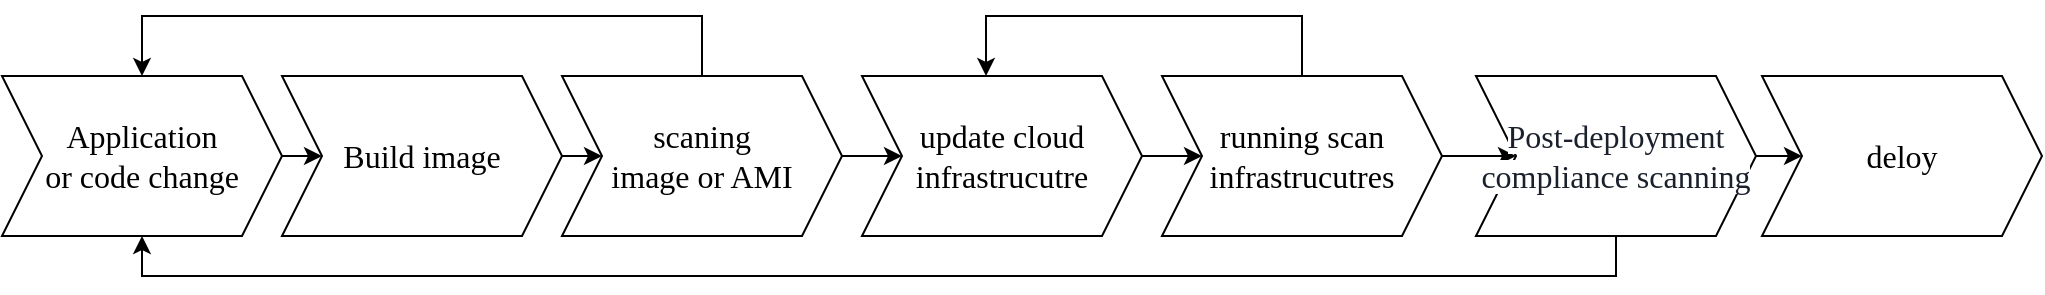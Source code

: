 <mxfile version="20.5.3" type="device"><diagram id="vgNcg3NjHC2Le8-HEsgv" name="Page-1"><mxGraphModel dx="1422" dy="762" grid="0" gridSize="10" guides="1" tooltips="1" connect="1" arrows="1" fold="1" page="1" pageScale="1" pageWidth="1654" pageHeight="1169" math="0" shadow="0"><root><mxCell id="0"/><mxCell id="1" parent="0"/><mxCell id="_r4fAib-EirpmsGa-A9b-11" style="edgeStyle=orthogonalEdgeStyle;rounded=0;orthogonalLoop=1;jettySize=auto;html=1;exitX=1;exitY=0.5;exitDx=0;exitDy=0;entryX=0;entryY=0.5;entryDx=0;entryDy=0;fontFamily=Times New Roman;fontSize=16;" edge="1" parent="1" source="_r4fAib-EirpmsGa-A9b-1" target="_r4fAib-EirpmsGa-A9b-2"><mxGeometry relative="1" as="geometry"/></mxCell><mxCell id="_r4fAib-EirpmsGa-A9b-1" value="Application &lt;br style=&quot;font-size: 16px;&quot;&gt;or code change" style="shape=step;perimeter=stepPerimeter;whiteSpace=wrap;html=1;fixedSize=1;fontFamily=Times New Roman;fontSize=16;" vertex="1" parent="1"><mxGeometry x="80" y="310" width="140" height="80" as="geometry"/></mxCell><mxCell id="_r4fAib-EirpmsGa-A9b-13" style="edgeStyle=orthogonalEdgeStyle;rounded=0;orthogonalLoop=1;jettySize=auto;html=1;exitX=1;exitY=0.5;exitDx=0;exitDy=0;entryX=0;entryY=0.5;entryDx=0;entryDy=0;fontFamily=Times New Roman;fontSize=16;" edge="1" parent="1" source="_r4fAib-EirpmsGa-A9b-2" target="_r4fAib-EirpmsGa-A9b-6"><mxGeometry relative="1" as="geometry"/></mxCell><mxCell id="_r4fAib-EirpmsGa-A9b-2" value="Build image" style="shape=step;perimeter=stepPerimeter;whiteSpace=wrap;html=1;fixedSize=1;fontFamily=Times New Roman;fontSize=16;" vertex="1" parent="1"><mxGeometry x="220" y="310" width="140" height="80" as="geometry"/></mxCell><mxCell id="_r4fAib-EirpmsGa-A9b-15" style="edgeStyle=orthogonalEdgeStyle;rounded=0;orthogonalLoop=1;jettySize=auto;html=1;exitX=1;exitY=0.5;exitDx=0;exitDy=0;entryX=0;entryY=0.5;entryDx=0;entryDy=0;fontFamily=Times New Roman;fontSize=16;" edge="1" parent="1" source="_r4fAib-EirpmsGa-A9b-3" target="_r4fAib-EirpmsGa-A9b-4"><mxGeometry relative="1" as="geometry"/></mxCell><mxCell id="_r4fAib-EirpmsGa-A9b-3" value="update cloud infrastrucutre" style="shape=step;perimeter=stepPerimeter;whiteSpace=wrap;html=1;fixedSize=1;fontFamily=Times New Roman;fontSize=16;" vertex="1" parent="1"><mxGeometry x="510" y="310" width="140" height="80" as="geometry"/></mxCell><mxCell id="_r4fAib-EirpmsGa-A9b-10" style="edgeStyle=orthogonalEdgeStyle;rounded=0;orthogonalLoop=1;jettySize=auto;html=1;exitX=0.5;exitY=0;exitDx=0;exitDy=0;entryX=0.443;entryY=0;entryDx=0;entryDy=0;entryPerimeter=0;fontFamily=Times New Roman;fontSize=16;" edge="1" parent="1" source="_r4fAib-EirpmsGa-A9b-4" target="_r4fAib-EirpmsGa-A9b-3"><mxGeometry relative="1" as="geometry"><Array as="points"><mxPoint x="730" y="280"/><mxPoint x="572" y="280"/></Array></mxGeometry></mxCell><mxCell id="_r4fAib-EirpmsGa-A9b-16" style="edgeStyle=orthogonalEdgeStyle;rounded=0;orthogonalLoop=1;jettySize=auto;html=1;exitX=1;exitY=0.5;exitDx=0;exitDy=0;entryX=0;entryY=0.5;entryDx=0;entryDy=0;fontFamily=Times New Roman;fontSize=16;" edge="1" parent="1" source="_r4fAib-EirpmsGa-A9b-4" target="_r4fAib-EirpmsGa-A9b-5"><mxGeometry relative="1" as="geometry"/></mxCell><mxCell id="_r4fAib-EirpmsGa-A9b-4" value="running scan infrastrucutres" style="shape=step;perimeter=stepPerimeter;whiteSpace=wrap;html=1;fixedSize=1;fontFamily=Times New Roman;fontSize=16;" vertex="1" parent="1"><mxGeometry x="660" y="310" width="140" height="80" as="geometry"/></mxCell><mxCell id="_r4fAib-EirpmsGa-A9b-17" style="edgeStyle=orthogonalEdgeStyle;rounded=0;orthogonalLoop=1;jettySize=auto;html=1;exitX=1;exitY=0.5;exitDx=0;exitDy=0;fontFamily=Times New Roman;fontSize=16;" edge="1" parent="1" source="_r4fAib-EirpmsGa-A9b-5" target="_r4fAib-EirpmsGa-A9b-7"><mxGeometry relative="1" as="geometry"/></mxCell><mxCell id="_r4fAib-EirpmsGa-A9b-19" style="edgeStyle=orthogonalEdgeStyle;rounded=0;orthogonalLoop=1;jettySize=auto;html=1;exitX=0.5;exitY=1;exitDx=0;exitDy=0;entryX=0.5;entryY=1;entryDx=0;entryDy=0;fontFamily=Times New Roman;fontSize=16;" edge="1" parent="1" source="_r4fAib-EirpmsGa-A9b-5" target="_r4fAib-EirpmsGa-A9b-1"><mxGeometry relative="1" as="geometry"/></mxCell><mxCell id="_r4fAib-EirpmsGa-A9b-5" value="&lt;span style=&quot;color: rgb(26, 32, 44); font-size: 16px; text-align: left; background-color: rgb(255, 255, 255);&quot;&gt;Post-deployment compliance scanning&lt;/span&gt;" style="shape=step;perimeter=stepPerimeter;whiteSpace=wrap;html=1;fixedSize=1;fontFamily=Times New Roman;fontSize=16;" vertex="1" parent="1"><mxGeometry x="817" y="310" width="140" height="80" as="geometry"/></mxCell><mxCell id="_r4fAib-EirpmsGa-A9b-9" style="edgeStyle=orthogonalEdgeStyle;rounded=0;orthogonalLoop=1;jettySize=auto;html=1;exitX=0.5;exitY=0;exitDx=0;exitDy=0;entryX=0.5;entryY=0;entryDx=0;entryDy=0;fontFamily=Times New Roman;fontSize=16;" edge="1" parent="1" source="_r4fAib-EirpmsGa-A9b-6" target="_r4fAib-EirpmsGa-A9b-1"><mxGeometry relative="1" as="geometry"><Array as="points"><mxPoint x="430" y="280"/><mxPoint x="150" y="280"/></Array></mxGeometry></mxCell><mxCell id="_r4fAib-EirpmsGa-A9b-14" style="edgeStyle=orthogonalEdgeStyle;rounded=0;orthogonalLoop=1;jettySize=auto;html=1;exitX=1;exitY=0.5;exitDx=0;exitDy=0;fontFamily=Times New Roman;fontSize=16;" edge="1" parent="1" source="_r4fAib-EirpmsGa-A9b-6" target="_r4fAib-EirpmsGa-A9b-3"><mxGeometry relative="1" as="geometry"/></mxCell><mxCell id="_r4fAib-EirpmsGa-A9b-6" value="scaning&lt;br style=&quot;font-size: 16px;&quot;&gt;image or AMI" style="shape=step;perimeter=stepPerimeter;whiteSpace=wrap;html=1;fixedSize=1;fontFamily=Times New Roman;fontSize=16;" vertex="1" parent="1"><mxGeometry x="360" y="310" width="140" height="80" as="geometry"/></mxCell><mxCell id="_r4fAib-EirpmsGa-A9b-7" value="deloy" style="shape=step;perimeter=stepPerimeter;whiteSpace=wrap;html=1;fixedSize=1;fontFamily=Times New Roman;fontSize=16;" vertex="1" parent="1"><mxGeometry x="960" y="310" width="140" height="80" as="geometry"/></mxCell></root></mxGraphModel></diagram></mxfile>